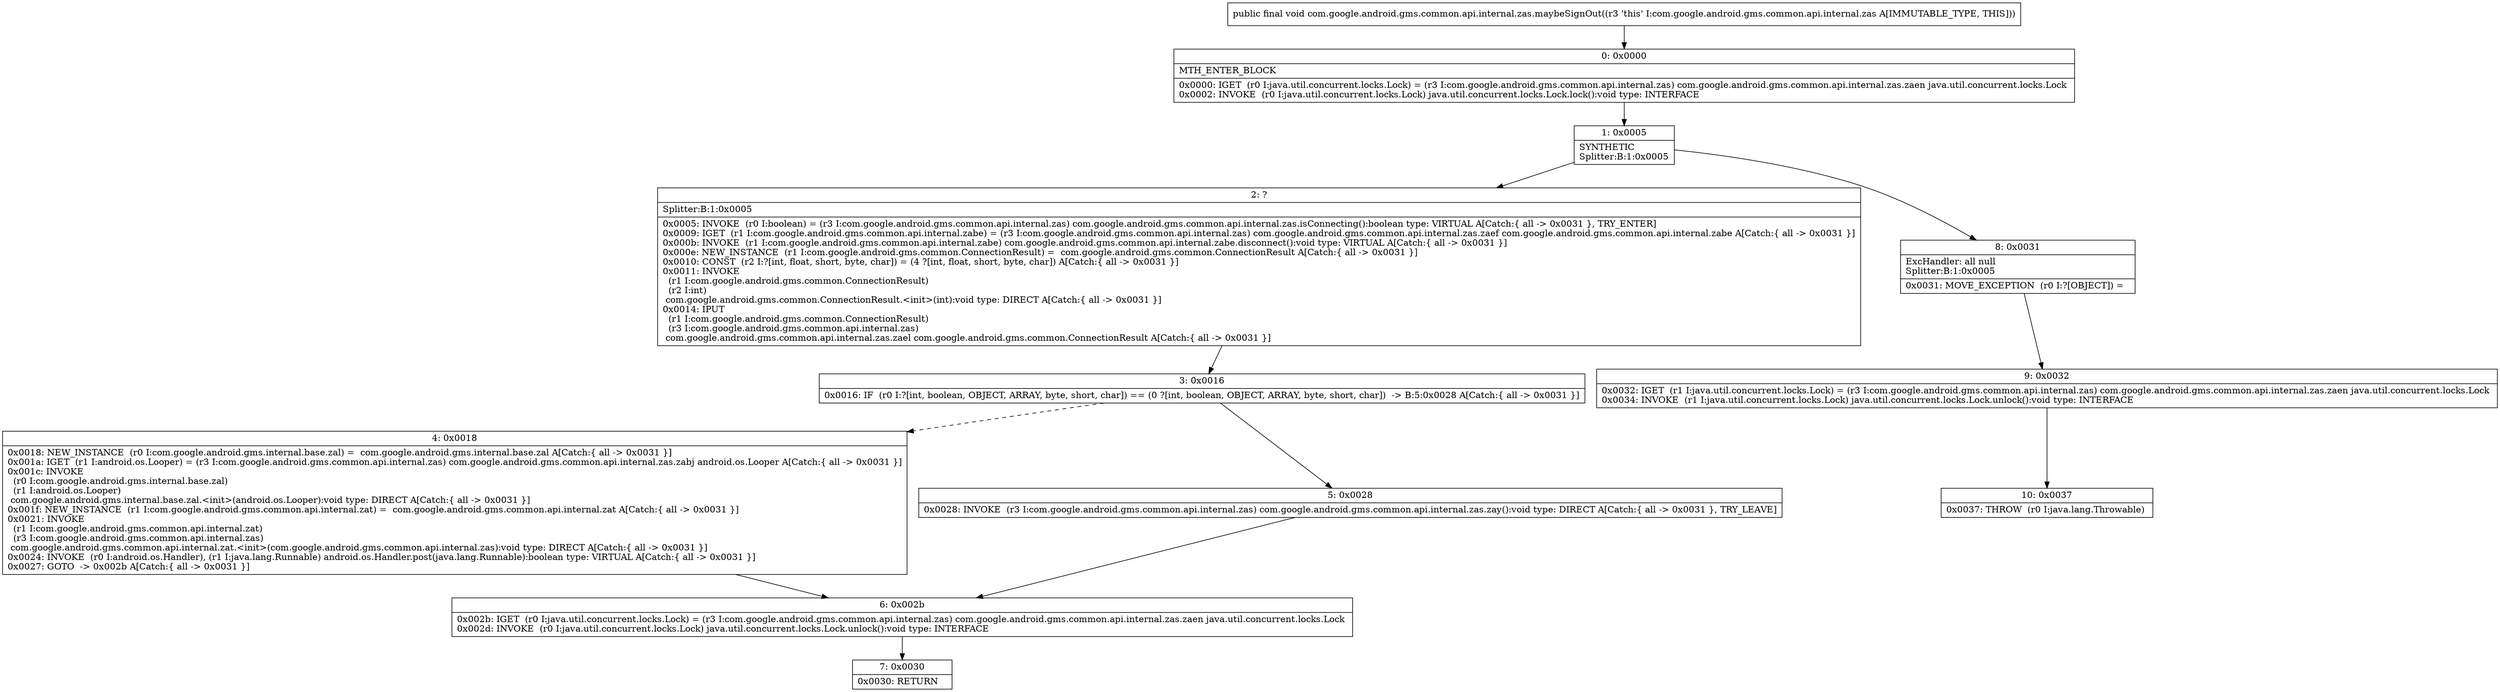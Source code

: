 digraph "CFG forcom.google.android.gms.common.api.internal.zas.maybeSignOut()V" {
Node_0 [shape=record,label="{0\:\ 0x0000|MTH_ENTER_BLOCK\l|0x0000: IGET  (r0 I:java.util.concurrent.locks.Lock) = (r3 I:com.google.android.gms.common.api.internal.zas) com.google.android.gms.common.api.internal.zas.zaen java.util.concurrent.locks.Lock \l0x0002: INVOKE  (r0 I:java.util.concurrent.locks.Lock) java.util.concurrent.locks.Lock.lock():void type: INTERFACE \l}"];
Node_1 [shape=record,label="{1\:\ 0x0005|SYNTHETIC\lSplitter:B:1:0x0005\l}"];
Node_2 [shape=record,label="{2\:\ ?|Splitter:B:1:0x0005\l|0x0005: INVOKE  (r0 I:boolean) = (r3 I:com.google.android.gms.common.api.internal.zas) com.google.android.gms.common.api.internal.zas.isConnecting():boolean type: VIRTUAL A[Catch:\{ all \-\> 0x0031 \}, TRY_ENTER]\l0x0009: IGET  (r1 I:com.google.android.gms.common.api.internal.zabe) = (r3 I:com.google.android.gms.common.api.internal.zas) com.google.android.gms.common.api.internal.zas.zaef com.google.android.gms.common.api.internal.zabe A[Catch:\{ all \-\> 0x0031 \}]\l0x000b: INVOKE  (r1 I:com.google.android.gms.common.api.internal.zabe) com.google.android.gms.common.api.internal.zabe.disconnect():void type: VIRTUAL A[Catch:\{ all \-\> 0x0031 \}]\l0x000e: NEW_INSTANCE  (r1 I:com.google.android.gms.common.ConnectionResult) =  com.google.android.gms.common.ConnectionResult A[Catch:\{ all \-\> 0x0031 \}]\l0x0010: CONST  (r2 I:?[int, float, short, byte, char]) = (4 ?[int, float, short, byte, char]) A[Catch:\{ all \-\> 0x0031 \}]\l0x0011: INVOKE  \l  (r1 I:com.google.android.gms.common.ConnectionResult)\l  (r2 I:int)\l com.google.android.gms.common.ConnectionResult.\<init\>(int):void type: DIRECT A[Catch:\{ all \-\> 0x0031 \}]\l0x0014: IPUT  \l  (r1 I:com.google.android.gms.common.ConnectionResult)\l  (r3 I:com.google.android.gms.common.api.internal.zas)\l com.google.android.gms.common.api.internal.zas.zael com.google.android.gms.common.ConnectionResult A[Catch:\{ all \-\> 0x0031 \}]\l}"];
Node_3 [shape=record,label="{3\:\ 0x0016|0x0016: IF  (r0 I:?[int, boolean, OBJECT, ARRAY, byte, short, char]) == (0 ?[int, boolean, OBJECT, ARRAY, byte, short, char])  \-\> B:5:0x0028 A[Catch:\{ all \-\> 0x0031 \}]\l}"];
Node_4 [shape=record,label="{4\:\ 0x0018|0x0018: NEW_INSTANCE  (r0 I:com.google.android.gms.internal.base.zal) =  com.google.android.gms.internal.base.zal A[Catch:\{ all \-\> 0x0031 \}]\l0x001a: IGET  (r1 I:android.os.Looper) = (r3 I:com.google.android.gms.common.api.internal.zas) com.google.android.gms.common.api.internal.zas.zabj android.os.Looper A[Catch:\{ all \-\> 0x0031 \}]\l0x001c: INVOKE  \l  (r0 I:com.google.android.gms.internal.base.zal)\l  (r1 I:android.os.Looper)\l com.google.android.gms.internal.base.zal.\<init\>(android.os.Looper):void type: DIRECT A[Catch:\{ all \-\> 0x0031 \}]\l0x001f: NEW_INSTANCE  (r1 I:com.google.android.gms.common.api.internal.zat) =  com.google.android.gms.common.api.internal.zat A[Catch:\{ all \-\> 0x0031 \}]\l0x0021: INVOKE  \l  (r1 I:com.google.android.gms.common.api.internal.zat)\l  (r3 I:com.google.android.gms.common.api.internal.zas)\l com.google.android.gms.common.api.internal.zat.\<init\>(com.google.android.gms.common.api.internal.zas):void type: DIRECT A[Catch:\{ all \-\> 0x0031 \}]\l0x0024: INVOKE  (r0 I:android.os.Handler), (r1 I:java.lang.Runnable) android.os.Handler.post(java.lang.Runnable):boolean type: VIRTUAL A[Catch:\{ all \-\> 0x0031 \}]\l0x0027: GOTO  \-\> 0x002b A[Catch:\{ all \-\> 0x0031 \}]\l}"];
Node_5 [shape=record,label="{5\:\ 0x0028|0x0028: INVOKE  (r3 I:com.google.android.gms.common.api.internal.zas) com.google.android.gms.common.api.internal.zas.zay():void type: DIRECT A[Catch:\{ all \-\> 0x0031 \}, TRY_LEAVE]\l}"];
Node_6 [shape=record,label="{6\:\ 0x002b|0x002b: IGET  (r0 I:java.util.concurrent.locks.Lock) = (r3 I:com.google.android.gms.common.api.internal.zas) com.google.android.gms.common.api.internal.zas.zaen java.util.concurrent.locks.Lock \l0x002d: INVOKE  (r0 I:java.util.concurrent.locks.Lock) java.util.concurrent.locks.Lock.unlock():void type: INTERFACE \l}"];
Node_7 [shape=record,label="{7\:\ 0x0030|0x0030: RETURN   \l}"];
Node_8 [shape=record,label="{8\:\ 0x0031|ExcHandler: all null\lSplitter:B:1:0x0005\l|0x0031: MOVE_EXCEPTION  (r0 I:?[OBJECT]) =  \l}"];
Node_9 [shape=record,label="{9\:\ 0x0032|0x0032: IGET  (r1 I:java.util.concurrent.locks.Lock) = (r3 I:com.google.android.gms.common.api.internal.zas) com.google.android.gms.common.api.internal.zas.zaen java.util.concurrent.locks.Lock \l0x0034: INVOKE  (r1 I:java.util.concurrent.locks.Lock) java.util.concurrent.locks.Lock.unlock():void type: INTERFACE \l}"];
Node_10 [shape=record,label="{10\:\ 0x0037|0x0037: THROW  (r0 I:java.lang.Throwable) \l}"];
MethodNode[shape=record,label="{public final void com.google.android.gms.common.api.internal.zas.maybeSignOut((r3 'this' I:com.google.android.gms.common.api.internal.zas A[IMMUTABLE_TYPE, THIS])) }"];
MethodNode -> Node_0;
Node_0 -> Node_1;
Node_1 -> Node_2;
Node_1 -> Node_8;
Node_2 -> Node_3;
Node_3 -> Node_4[style=dashed];
Node_3 -> Node_5;
Node_4 -> Node_6;
Node_5 -> Node_6;
Node_6 -> Node_7;
Node_8 -> Node_9;
Node_9 -> Node_10;
}

